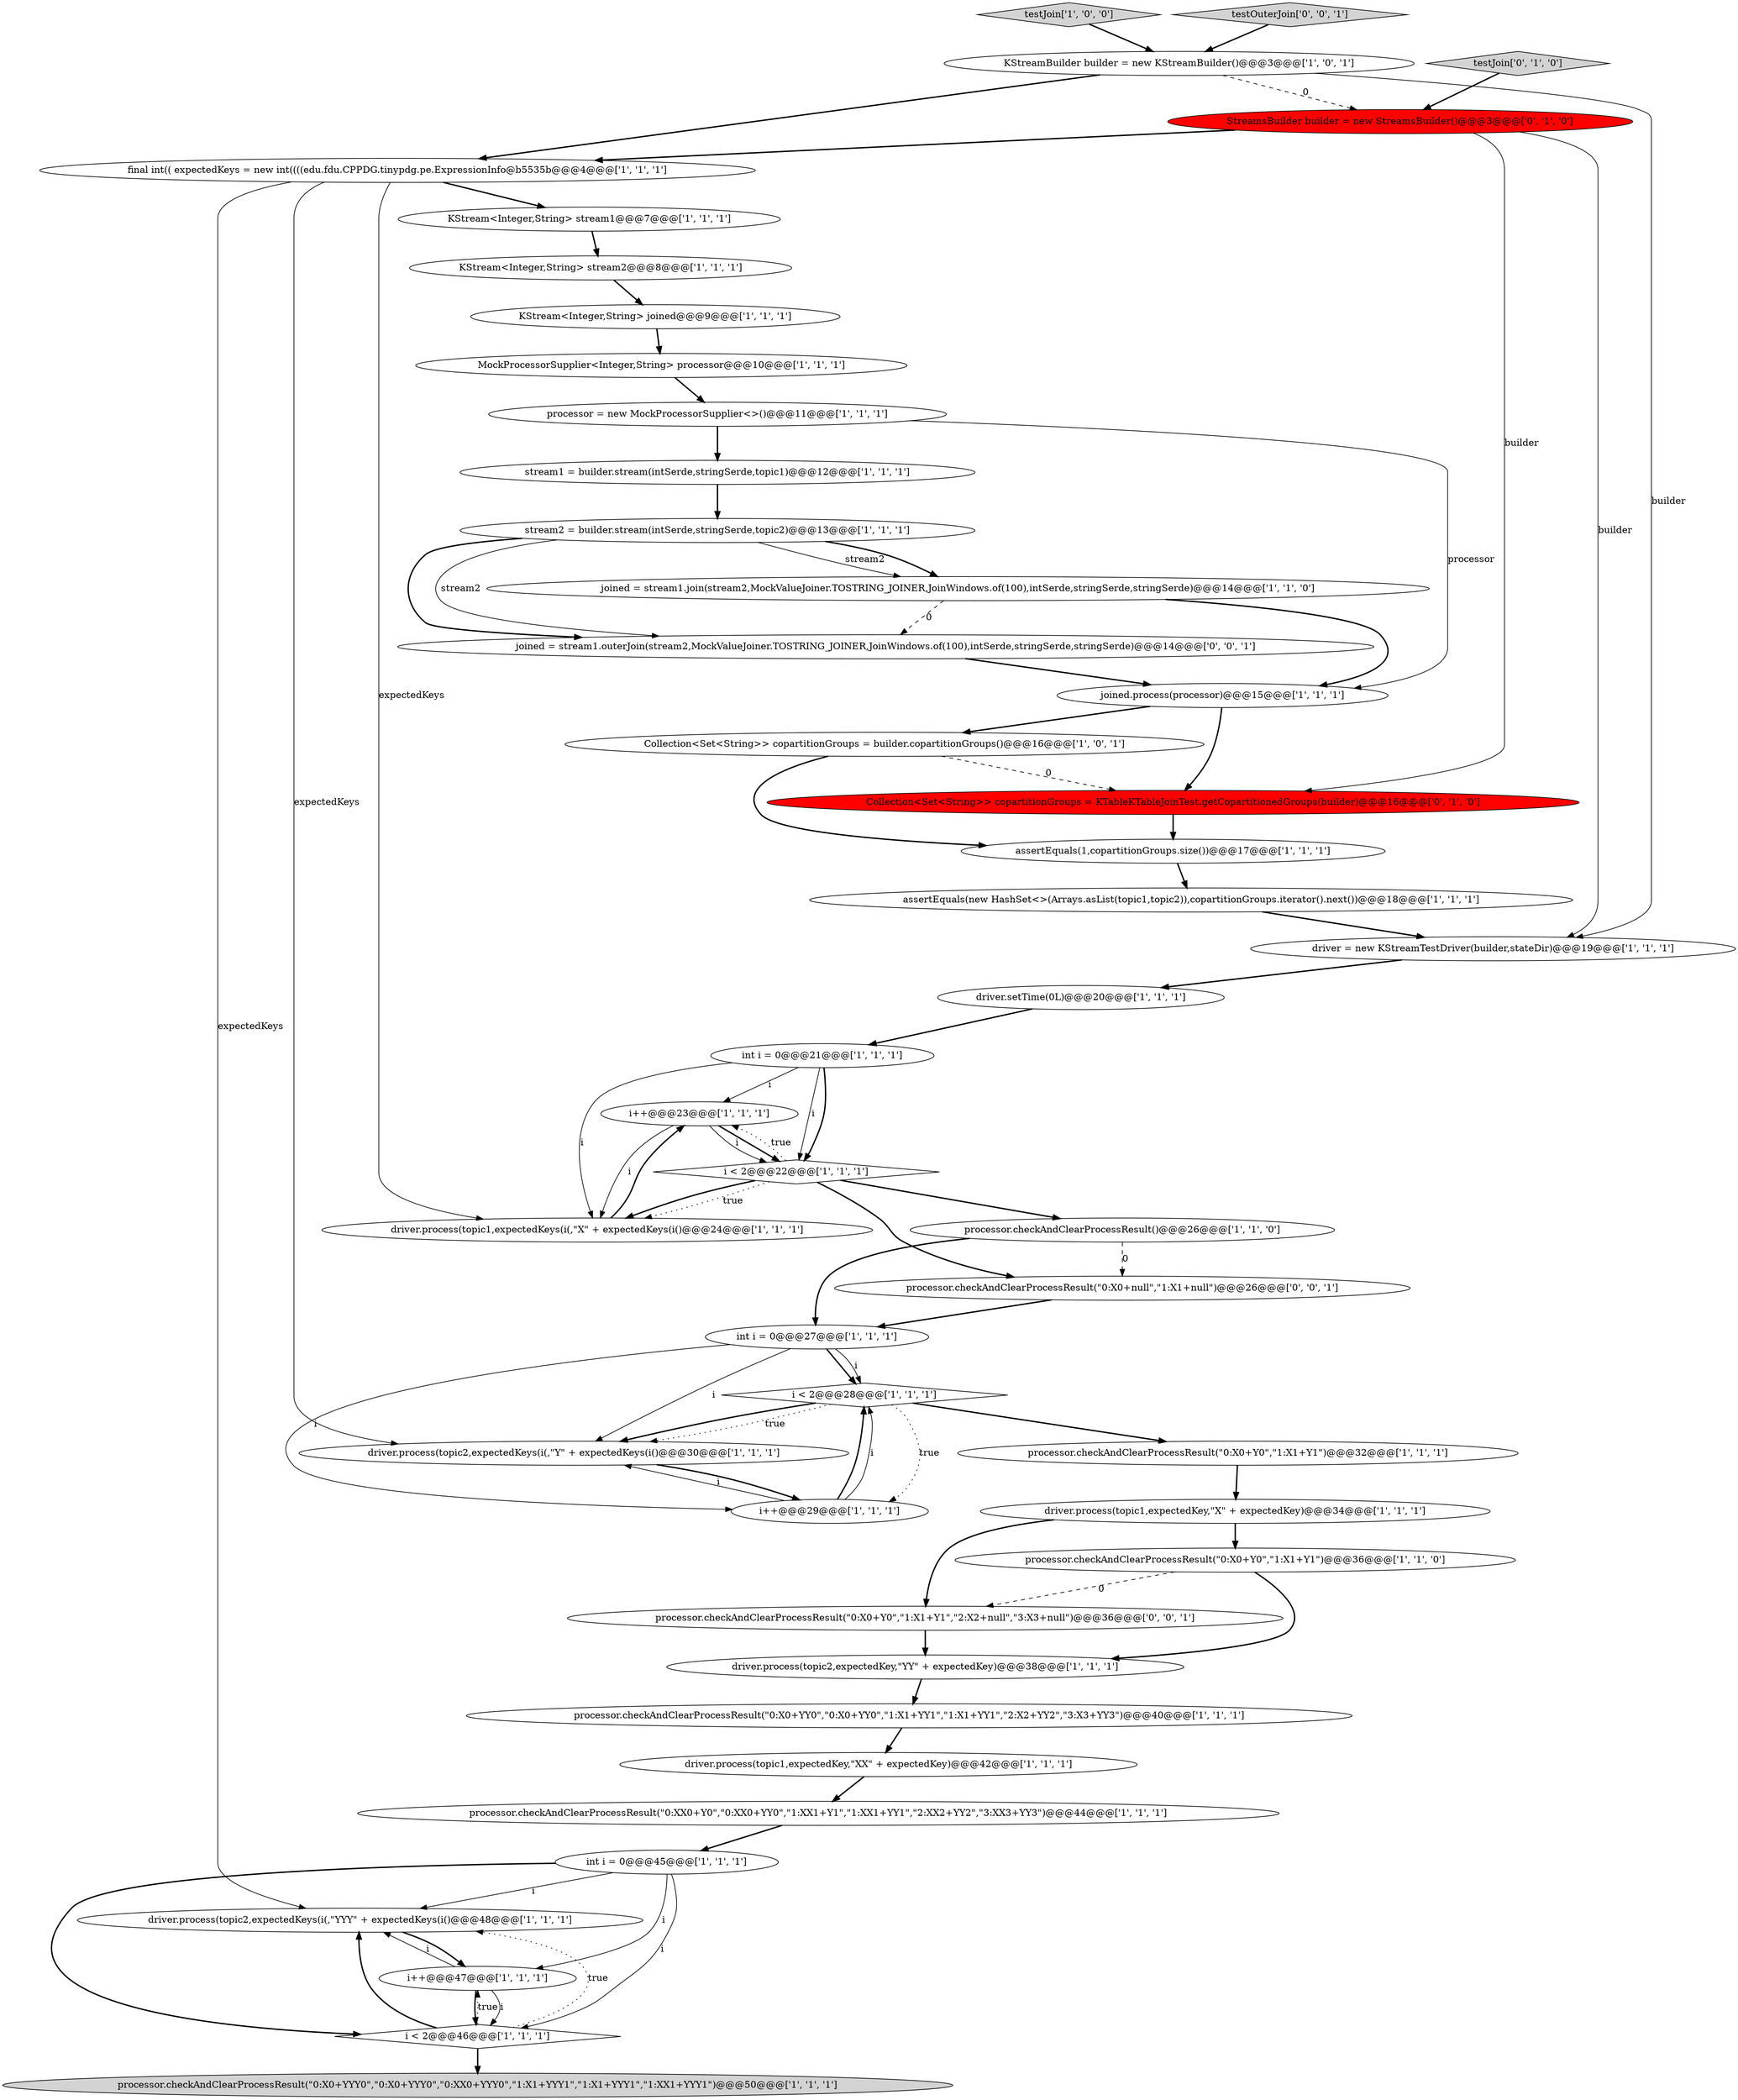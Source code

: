 digraph {
13 [style = filled, label = "assertEquals(new HashSet<>(Arrays.asList(topic1,topic2)),copartitionGroups.iterator().next())@@@18@@@['1', '1', '1']", fillcolor = white, shape = ellipse image = "AAA0AAABBB1BBB"];
11 [style = filled, label = "stream2 = builder.stream(intSerde,stringSerde,topic2)@@@13@@@['1', '1', '1']", fillcolor = white, shape = ellipse image = "AAA0AAABBB1BBB"];
43 [style = filled, label = "processor.checkAndClearProcessResult(\"0:X0+Y0\",\"1:X1+Y1\",\"2:X2+null\",\"3:X3+null\")@@@36@@@['0', '0', '1']", fillcolor = white, shape = ellipse image = "AAA0AAABBB3BBB"];
3 [style = filled, label = "driver = new KStreamTestDriver(builder,stateDir)@@@19@@@['1', '1', '1']", fillcolor = white, shape = ellipse image = "AAA0AAABBB1BBB"];
30 [style = filled, label = "processor.checkAndClearProcessResult()@@@26@@@['1', '1', '0']", fillcolor = white, shape = ellipse image = "AAA0AAABBB1BBB"];
17 [style = filled, label = "i++@@@23@@@['1', '1', '1']", fillcolor = white, shape = ellipse image = "AAA0AAABBB1BBB"];
32 [style = filled, label = "driver.process(topic2,expectedKeys(i(,\"YYY\" + expectedKeys(i()@@@48@@@['1', '1', '1']", fillcolor = white, shape = ellipse image = "AAA0AAABBB1BBB"];
23 [style = filled, label = "driver.process(topic1,expectedKeys(i(,\"X\" + expectedKeys(i()@@@24@@@['1', '1', '1']", fillcolor = white, shape = ellipse image = "AAA0AAABBB1BBB"];
34 [style = filled, label = "driver.process(topic2,expectedKey,\"YY\" + expectedKey)@@@38@@@['1', '1', '1']", fillcolor = white, shape = ellipse image = "AAA0AAABBB1BBB"];
10 [style = filled, label = "int i = 0@@@27@@@['1', '1', '1']", fillcolor = white, shape = ellipse image = "AAA0AAABBB1BBB"];
9 [style = filled, label = "testJoin['1', '0', '0']", fillcolor = lightgray, shape = diamond image = "AAA0AAABBB1BBB"];
37 [style = filled, label = "processor.checkAndClearProcessResult(\"0:X0+YY0\",\"0:X0+YY0\",\"1:X1+YY1\",\"1:X1+YY1\",\"2:X2+YY2\",\"3:X3+YY3\")@@@40@@@['1', '1', '1']", fillcolor = white, shape = ellipse image = "AAA0AAABBB1BBB"];
15 [style = filled, label = "processor.checkAndClearProcessResult(\"0:X0+Y0\",\"1:X1+Y1\")@@@32@@@['1', '1', '1']", fillcolor = white, shape = ellipse image = "AAA0AAABBB1BBB"];
31 [style = filled, label = "KStream<Integer,String> joined@@@9@@@['1', '1', '1']", fillcolor = white, shape = ellipse image = "AAA0AAABBB1BBB"];
19 [style = filled, label = "driver.process(topic1,expectedKey,\"XX\" + expectedKey)@@@42@@@['1', '1', '1']", fillcolor = white, shape = ellipse image = "AAA0AAABBB1BBB"];
28 [style = filled, label = "processor.checkAndClearProcessResult(\"0:XX0+Y0\",\"0:XX0+YY0\",\"1:XX1+Y1\",\"1:XX1+YY1\",\"2:XX2+YY2\",\"3:XX3+YY3\")@@@44@@@['1', '1', '1']", fillcolor = white, shape = ellipse image = "AAA0AAABBB1BBB"];
33 [style = filled, label = "i < 2@@@46@@@['1', '1', '1']", fillcolor = white, shape = diamond image = "AAA0AAABBB1BBB"];
41 [style = filled, label = "testOuterJoin['0', '0', '1']", fillcolor = lightgray, shape = diamond image = "AAA0AAABBB3BBB"];
44 [style = filled, label = "joined = stream1.outerJoin(stream2,MockValueJoiner.TOSTRING_JOINER,JoinWindows.of(100),intSerde,stringSerde,stringSerde)@@@14@@@['0', '0', '1']", fillcolor = white, shape = ellipse image = "AAA0AAABBB3BBB"];
8 [style = filled, label = "processor = new MockProcessorSupplier<>()@@@11@@@['1', '1', '1']", fillcolor = white, shape = ellipse image = "AAA0AAABBB1BBB"];
29 [style = filled, label = "assertEquals(1,copartitionGroups.size())@@@17@@@['1', '1', '1']", fillcolor = white, shape = ellipse image = "AAA0AAABBB1BBB"];
40 [style = filled, label = "testJoin['0', '1', '0']", fillcolor = lightgray, shape = diamond image = "AAA0AAABBB2BBB"];
26 [style = filled, label = "i < 2@@@22@@@['1', '1', '1']", fillcolor = white, shape = diamond image = "AAA0AAABBB1BBB"];
27 [style = filled, label = "MockProcessorSupplier<Integer,String> processor@@@10@@@['1', '1', '1']", fillcolor = white, shape = ellipse image = "AAA0AAABBB1BBB"];
35 [style = filled, label = "i < 2@@@28@@@['1', '1', '1']", fillcolor = white, shape = diamond image = "AAA0AAABBB1BBB"];
6 [style = filled, label = "processor.checkAndClearProcessResult(\"0:X0+Y0\",\"1:X1+Y1\")@@@36@@@['1', '1', '0']", fillcolor = white, shape = ellipse image = "AAA0AAABBB1BBB"];
4 [style = filled, label = "driver.process(topic2,expectedKeys(i(,\"Y\" + expectedKeys(i()@@@30@@@['1', '1', '1']", fillcolor = white, shape = ellipse image = "AAA0AAABBB1BBB"];
2 [style = filled, label = "stream1 = builder.stream(intSerde,stringSerde,topic1)@@@12@@@['1', '1', '1']", fillcolor = white, shape = ellipse image = "AAA0AAABBB1BBB"];
25 [style = filled, label = "driver.setTime(0L)@@@20@@@['1', '1', '1']", fillcolor = white, shape = ellipse image = "AAA0AAABBB1BBB"];
38 [style = filled, label = "Collection<Set<String>> copartitionGroups = KTableKTableJoinTest.getCopartitionedGroups(builder)@@@16@@@['0', '1', '0']", fillcolor = red, shape = ellipse image = "AAA1AAABBB2BBB"];
16 [style = filled, label = "int i = 0@@@45@@@['1', '1', '1']", fillcolor = white, shape = ellipse image = "AAA0AAABBB1BBB"];
0 [style = filled, label = "joined = stream1.join(stream2,MockValueJoiner.TOSTRING_JOINER,JoinWindows.of(100),intSerde,stringSerde,stringSerde)@@@14@@@['1', '1', '0']", fillcolor = white, shape = ellipse image = "AAA0AAABBB1BBB"];
1 [style = filled, label = "i++@@@29@@@['1', '1', '1']", fillcolor = white, shape = ellipse image = "AAA0AAABBB1BBB"];
18 [style = filled, label = "driver.process(topic1,expectedKey,\"X\" + expectedKey)@@@34@@@['1', '1', '1']", fillcolor = white, shape = ellipse image = "AAA0AAABBB1BBB"];
12 [style = filled, label = "final int(( expectedKeys = new int((((edu.fdu.CPPDG.tinypdg.pe.ExpressionInfo@b5535b@@@4@@@['1', '1', '1']", fillcolor = white, shape = ellipse image = "AAA0AAABBB1BBB"];
20 [style = filled, label = "KStream<Integer,String> stream1@@@7@@@['1', '1', '1']", fillcolor = white, shape = ellipse image = "AAA0AAABBB1BBB"];
22 [style = filled, label = "processor.checkAndClearProcessResult(\"0:X0+YYY0\",\"0:X0+YYY0\",\"0:XX0+YYY0\",\"1:X1+YYY1\",\"1:X1+YYY1\",\"1:XX1+YYY1\")@@@50@@@['1', '1', '1']", fillcolor = lightgray, shape = ellipse image = "AAA0AAABBB1BBB"];
5 [style = filled, label = "Collection<Set<String>> copartitionGroups = builder.copartitionGroups()@@@16@@@['1', '0', '1']", fillcolor = white, shape = ellipse image = "AAA0AAABBB1BBB"];
21 [style = filled, label = "i++@@@47@@@['1', '1', '1']", fillcolor = white, shape = ellipse image = "AAA0AAABBB1BBB"];
7 [style = filled, label = "joined.process(processor)@@@15@@@['1', '1', '1']", fillcolor = white, shape = ellipse image = "AAA0AAABBB1BBB"];
39 [style = filled, label = "StreamsBuilder builder = new StreamsBuilder()@@@3@@@['0', '1', '0']", fillcolor = red, shape = ellipse image = "AAA1AAABBB2BBB"];
36 [style = filled, label = "KStream<Integer,String> stream2@@@8@@@['1', '1', '1']", fillcolor = white, shape = ellipse image = "AAA0AAABBB1BBB"];
42 [style = filled, label = "processor.checkAndClearProcessResult(\"0:X0+null\",\"1:X1+null\")@@@26@@@['0', '0', '1']", fillcolor = white, shape = ellipse image = "AAA0AAABBB3BBB"];
24 [style = filled, label = "KStreamBuilder builder = new KStreamBuilder()@@@3@@@['1', '0', '1']", fillcolor = white, shape = ellipse image = "AAA0AAABBB1BBB"];
14 [style = filled, label = "int i = 0@@@21@@@['1', '1', '1']", fillcolor = white, shape = ellipse image = "AAA0AAABBB1BBB"];
14->17 [style = solid, label="i"];
0->44 [style = dashed, label="0"];
16->32 [style = solid, label="i"];
44->7 [style = bold, label=""];
10->35 [style = bold, label=""];
25->14 [style = bold, label=""];
24->39 [style = dashed, label="0"];
35->1 [style = dotted, label="true"];
23->17 [style = bold, label=""];
19->28 [style = bold, label=""];
9->24 [style = bold, label=""];
14->26 [style = solid, label="i"];
5->29 [style = bold, label=""];
26->42 [style = bold, label=""];
24->3 [style = solid, label="builder"];
16->21 [style = solid, label="i"];
33->32 [style = dotted, label="true"];
11->44 [style = bold, label=""];
36->31 [style = bold, label=""];
1->35 [style = bold, label=""];
26->23 [style = dotted, label="true"];
17->26 [style = solid, label="i"];
8->7 [style = solid, label="processor"];
0->7 [style = bold, label=""];
12->4 [style = solid, label="expectedKeys"];
7->5 [style = bold, label=""];
12->32 [style = solid, label="expectedKeys"];
31->27 [style = bold, label=""];
16->33 [style = bold, label=""];
12->23 [style = solid, label="expectedKeys"];
39->12 [style = bold, label=""];
30->10 [style = bold, label=""];
5->38 [style = dashed, label="0"];
39->38 [style = solid, label="builder"];
43->34 [style = bold, label=""];
27->8 [style = bold, label=""];
21->32 [style = solid, label="i"];
24->12 [style = bold, label=""];
6->34 [style = bold, label=""];
35->15 [style = bold, label=""];
17->23 [style = solid, label="i"];
10->35 [style = solid, label="i"];
12->20 [style = bold, label=""];
10->1 [style = solid, label="i"];
11->0 [style = solid, label="stream2"];
1->4 [style = solid, label="i"];
1->35 [style = solid, label="i"];
30->42 [style = dashed, label="0"];
40->39 [style = bold, label=""];
33->21 [style = dotted, label="true"];
8->2 [style = bold, label=""];
18->6 [style = bold, label=""];
26->17 [style = dotted, label="true"];
33->32 [style = bold, label=""];
4->1 [style = bold, label=""];
16->33 [style = solid, label="i"];
2->11 [style = bold, label=""];
33->22 [style = bold, label=""];
20->36 [style = bold, label=""];
35->4 [style = dotted, label="true"];
17->26 [style = bold, label=""];
32->21 [style = bold, label=""];
41->24 [style = bold, label=""];
3->25 [style = bold, label=""];
6->43 [style = dashed, label="0"];
21->33 [style = bold, label=""];
38->29 [style = bold, label=""];
39->3 [style = solid, label="builder"];
21->33 [style = solid, label="i"];
11->44 [style = solid, label="stream2"];
10->4 [style = solid, label="i"];
28->16 [style = bold, label=""];
15->18 [style = bold, label=""];
35->4 [style = bold, label=""];
26->30 [style = bold, label=""];
14->26 [style = bold, label=""];
7->38 [style = bold, label=""];
11->0 [style = bold, label=""];
13->3 [style = bold, label=""];
34->37 [style = bold, label=""];
18->43 [style = bold, label=""];
26->23 [style = bold, label=""];
42->10 [style = bold, label=""];
14->23 [style = solid, label="i"];
37->19 [style = bold, label=""];
29->13 [style = bold, label=""];
}
